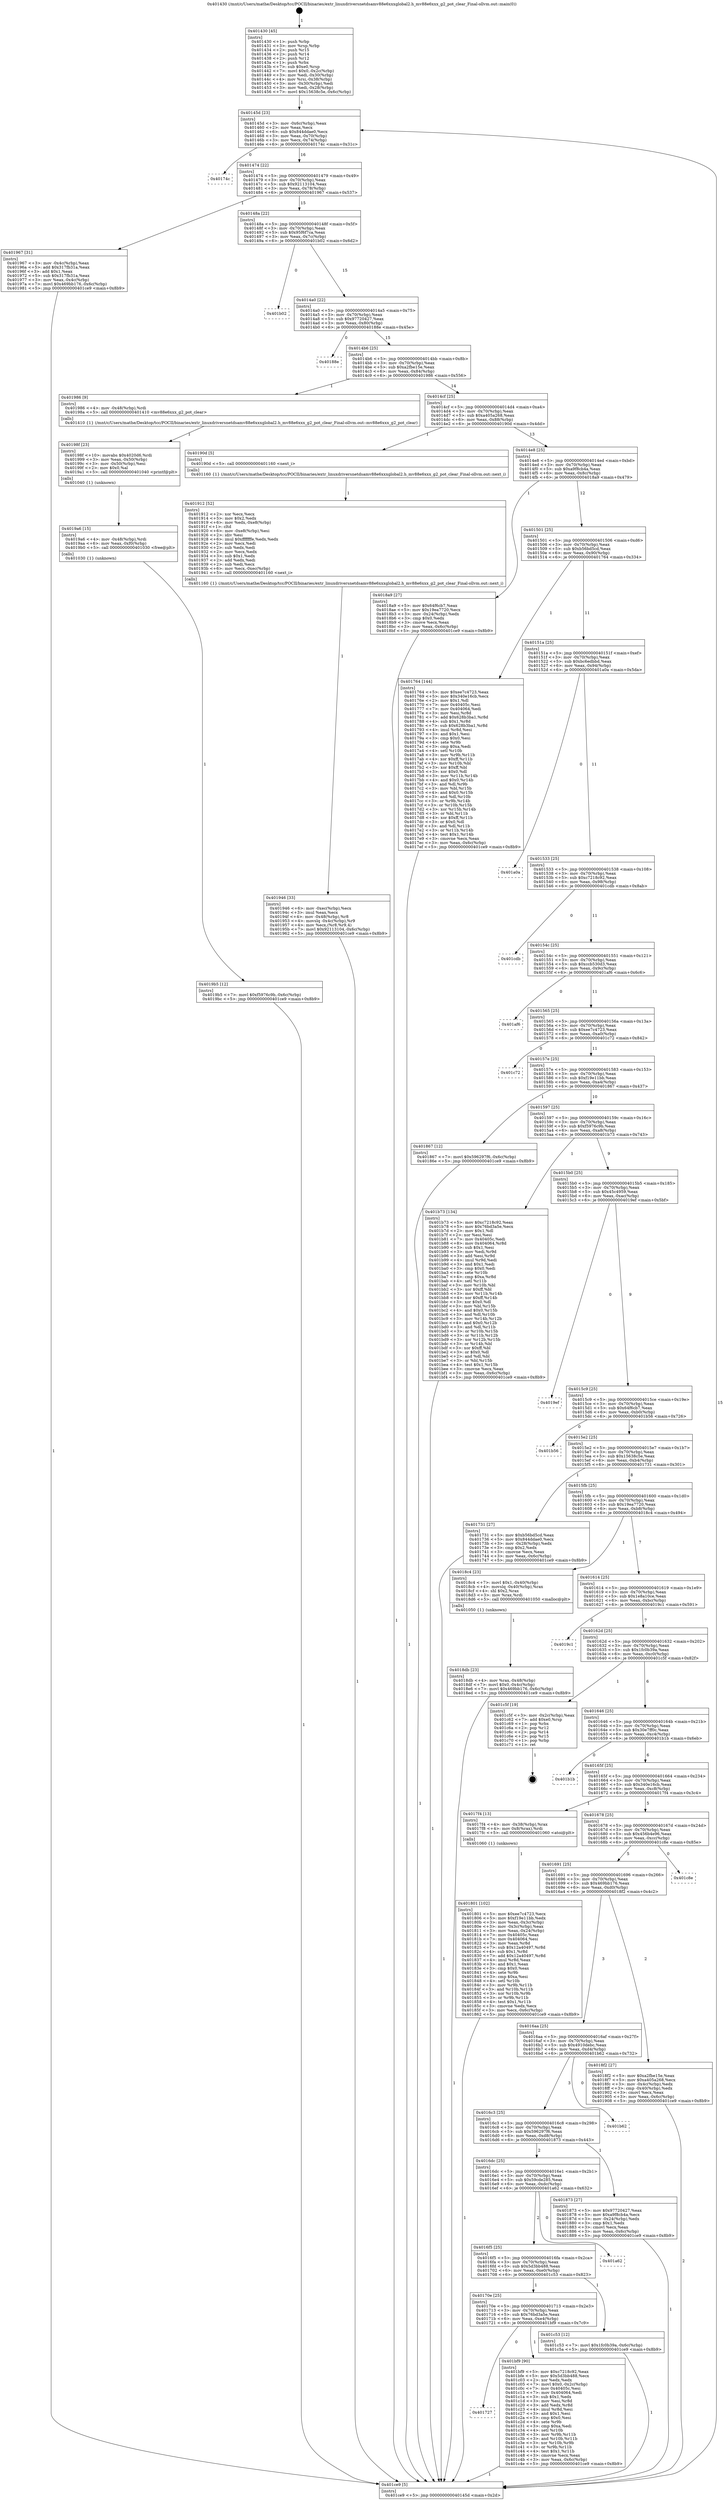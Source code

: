 digraph "0x401430" {
  label = "0x401430 (/mnt/c/Users/mathe/Desktop/tcc/POCII/binaries/extr_linuxdriversnetdsamv88e6xxxglobal2.h_mv88e6xxx_g2_pot_clear_Final-ollvm.out::main(0))"
  labelloc = "t"
  node[shape=record]

  Entry [label="",width=0.3,height=0.3,shape=circle,fillcolor=black,style=filled]
  "0x40145d" [label="{
     0x40145d [23]\l
     | [instrs]\l
     &nbsp;&nbsp;0x40145d \<+3\>: mov -0x6c(%rbp),%eax\l
     &nbsp;&nbsp;0x401460 \<+2\>: mov %eax,%ecx\l
     &nbsp;&nbsp;0x401462 \<+6\>: sub $0x844ddae0,%ecx\l
     &nbsp;&nbsp;0x401468 \<+3\>: mov %eax,-0x70(%rbp)\l
     &nbsp;&nbsp;0x40146b \<+3\>: mov %ecx,-0x74(%rbp)\l
     &nbsp;&nbsp;0x40146e \<+6\>: je 000000000040174c \<main+0x31c\>\l
  }"]
  "0x40174c" [label="{
     0x40174c\l
  }", style=dashed]
  "0x401474" [label="{
     0x401474 [22]\l
     | [instrs]\l
     &nbsp;&nbsp;0x401474 \<+5\>: jmp 0000000000401479 \<main+0x49\>\l
     &nbsp;&nbsp;0x401479 \<+3\>: mov -0x70(%rbp),%eax\l
     &nbsp;&nbsp;0x40147c \<+5\>: sub $0x92113104,%eax\l
     &nbsp;&nbsp;0x401481 \<+3\>: mov %eax,-0x78(%rbp)\l
     &nbsp;&nbsp;0x401484 \<+6\>: je 0000000000401967 \<main+0x537\>\l
  }"]
  Exit [label="",width=0.3,height=0.3,shape=circle,fillcolor=black,style=filled,peripheries=2]
  "0x401967" [label="{
     0x401967 [31]\l
     | [instrs]\l
     &nbsp;&nbsp;0x401967 \<+3\>: mov -0x4c(%rbp),%eax\l
     &nbsp;&nbsp;0x40196a \<+5\>: add $0x317fb31a,%eax\l
     &nbsp;&nbsp;0x40196f \<+3\>: add $0x1,%eax\l
     &nbsp;&nbsp;0x401972 \<+5\>: sub $0x317fb31a,%eax\l
     &nbsp;&nbsp;0x401977 \<+3\>: mov %eax,-0x4c(%rbp)\l
     &nbsp;&nbsp;0x40197a \<+7\>: movl $0x469bb176,-0x6c(%rbp)\l
     &nbsp;&nbsp;0x401981 \<+5\>: jmp 0000000000401ce9 \<main+0x8b9\>\l
  }"]
  "0x40148a" [label="{
     0x40148a [22]\l
     | [instrs]\l
     &nbsp;&nbsp;0x40148a \<+5\>: jmp 000000000040148f \<main+0x5f\>\l
     &nbsp;&nbsp;0x40148f \<+3\>: mov -0x70(%rbp),%eax\l
     &nbsp;&nbsp;0x401492 \<+5\>: sub $0x95f6f7ca,%eax\l
     &nbsp;&nbsp;0x401497 \<+3\>: mov %eax,-0x7c(%rbp)\l
     &nbsp;&nbsp;0x40149a \<+6\>: je 0000000000401b02 \<main+0x6d2\>\l
  }"]
  "0x401727" [label="{
     0x401727\l
  }", style=dashed]
  "0x401b02" [label="{
     0x401b02\l
  }", style=dashed]
  "0x4014a0" [label="{
     0x4014a0 [22]\l
     | [instrs]\l
     &nbsp;&nbsp;0x4014a0 \<+5\>: jmp 00000000004014a5 \<main+0x75\>\l
     &nbsp;&nbsp;0x4014a5 \<+3\>: mov -0x70(%rbp),%eax\l
     &nbsp;&nbsp;0x4014a8 \<+5\>: sub $0x97720427,%eax\l
     &nbsp;&nbsp;0x4014ad \<+3\>: mov %eax,-0x80(%rbp)\l
     &nbsp;&nbsp;0x4014b0 \<+6\>: je 000000000040188e \<main+0x45e\>\l
  }"]
  "0x401bf9" [label="{
     0x401bf9 [90]\l
     | [instrs]\l
     &nbsp;&nbsp;0x401bf9 \<+5\>: mov $0xc7218c92,%eax\l
     &nbsp;&nbsp;0x401bfe \<+5\>: mov $0x5d3bb488,%ecx\l
     &nbsp;&nbsp;0x401c03 \<+2\>: xor %edx,%edx\l
     &nbsp;&nbsp;0x401c05 \<+7\>: movl $0x0,-0x2c(%rbp)\l
     &nbsp;&nbsp;0x401c0c \<+7\>: mov 0x40405c,%esi\l
     &nbsp;&nbsp;0x401c13 \<+7\>: mov 0x404064,%edi\l
     &nbsp;&nbsp;0x401c1a \<+3\>: sub $0x1,%edx\l
     &nbsp;&nbsp;0x401c1d \<+3\>: mov %esi,%r8d\l
     &nbsp;&nbsp;0x401c20 \<+3\>: add %edx,%r8d\l
     &nbsp;&nbsp;0x401c23 \<+4\>: imul %r8d,%esi\l
     &nbsp;&nbsp;0x401c27 \<+3\>: and $0x1,%esi\l
     &nbsp;&nbsp;0x401c2a \<+3\>: cmp $0x0,%esi\l
     &nbsp;&nbsp;0x401c2d \<+4\>: sete %r9b\l
     &nbsp;&nbsp;0x401c31 \<+3\>: cmp $0xa,%edi\l
     &nbsp;&nbsp;0x401c34 \<+4\>: setl %r10b\l
     &nbsp;&nbsp;0x401c38 \<+3\>: mov %r9b,%r11b\l
     &nbsp;&nbsp;0x401c3b \<+3\>: and %r10b,%r11b\l
     &nbsp;&nbsp;0x401c3e \<+3\>: xor %r10b,%r9b\l
     &nbsp;&nbsp;0x401c41 \<+3\>: or %r9b,%r11b\l
     &nbsp;&nbsp;0x401c44 \<+4\>: test $0x1,%r11b\l
     &nbsp;&nbsp;0x401c48 \<+3\>: cmovne %ecx,%eax\l
     &nbsp;&nbsp;0x401c4b \<+3\>: mov %eax,-0x6c(%rbp)\l
     &nbsp;&nbsp;0x401c4e \<+5\>: jmp 0000000000401ce9 \<main+0x8b9\>\l
  }"]
  "0x40188e" [label="{
     0x40188e\l
  }", style=dashed]
  "0x4014b6" [label="{
     0x4014b6 [25]\l
     | [instrs]\l
     &nbsp;&nbsp;0x4014b6 \<+5\>: jmp 00000000004014bb \<main+0x8b\>\l
     &nbsp;&nbsp;0x4014bb \<+3\>: mov -0x70(%rbp),%eax\l
     &nbsp;&nbsp;0x4014be \<+5\>: sub $0xa2fbe15e,%eax\l
     &nbsp;&nbsp;0x4014c3 \<+6\>: mov %eax,-0x84(%rbp)\l
     &nbsp;&nbsp;0x4014c9 \<+6\>: je 0000000000401986 \<main+0x556\>\l
  }"]
  "0x40170e" [label="{
     0x40170e [25]\l
     | [instrs]\l
     &nbsp;&nbsp;0x40170e \<+5\>: jmp 0000000000401713 \<main+0x2e3\>\l
     &nbsp;&nbsp;0x401713 \<+3\>: mov -0x70(%rbp),%eax\l
     &nbsp;&nbsp;0x401716 \<+5\>: sub $0x76bd3a5e,%eax\l
     &nbsp;&nbsp;0x40171b \<+6\>: mov %eax,-0xe4(%rbp)\l
     &nbsp;&nbsp;0x401721 \<+6\>: je 0000000000401bf9 \<main+0x7c9\>\l
  }"]
  "0x401986" [label="{
     0x401986 [9]\l
     | [instrs]\l
     &nbsp;&nbsp;0x401986 \<+4\>: mov -0x48(%rbp),%rdi\l
     &nbsp;&nbsp;0x40198a \<+5\>: call 0000000000401410 \<mv88e6xxx_g2_pot_clear\>\l
     | [calls]\l
     &nbsp;&nbsp;0x401410 \{1\} (/mnt/c/Users/mathe/Desktop/tcc/POCII/binaries/extr_linuxdriversnetdsamv88e6xxxglobal2.h_mv88e6xxx_g2_pot_clear_Final-ollvm.out::mv88e6xxx_g2_pot_clear)\l
  }"]
  "0x4014cf" [label="{
     0x4014cf [25]\l
     | [instrs]\l
     &nbsp;&nbsp;0x4014cf \<+5\>: jmp 00000000004014d4 \<main+0xa4\>\l
     &nbsp;&nbsp;0x4014d4 \<+3\>: mov -0x70(%rbp),%eax\l
     &nbsp;&nbsp;0x4014d7 \<+5\>: sub $0xa405a268,%eax\l
     &nbsp;&nbsp;0x4014dc \<+6\>: mov %eax,-0x88(%rbp)\l
     &nbsp;&nbsp;0x4014e2 \<+6\>: je 000000000040190d \<main+0x4dd\>\l
  }"]
  "0x401c53" [label="{
     0x401c53 [12]\l
     | [instrs]\l
     &nbsp;&nbsp;0x401c53 \<+7\>: movl $0x1fc0b39a,-0x6c(%rbp)\l
     &nbsp;&nbsp;0x401c5a \<+5\>: jmp 0000000000401ce9 \<main+0x8b9\>\l
  }"]
  "0x40190d" [label="{
     0x40190d [5]\l
     | [instrs]\l
     &nbsp;&nbsp;0x40190d \<+5\>: call 0000000000401160 \<next_i\>\l
     | [calls]\l
     &nbsp;&nbsp;0x401160 \{1\} (/mnt/c/Users/mathe/Desktop/tcc/POCII/binaries/extr_linuxdriversnetdsamv88e6xxxglobal2.h_mv88e6xxx_g2_pot_clear_Final-ollvm.out::next_i)\l
  }"]
  "0x4014e8" [label="{
     0x4014e8 [25]\l
     | [instrs]\l
     &nbsp;&nbsp;0x4014e8 \<+5\>: jmp 00000000004014ed \<main+0xbd\>\l
     &nbsp;&nbsp;0x4014ed \<+3\>: mov -0x70(%rbp),%eax\l
     &nbsp;&nbsp;0x4014f0 \<+5\>: sub $0xa9f8cb4a,%eax\l
     &nbsp;&nbsp;0x4014f5 \<+6\>: mov %eax,-0x8c(%rbp)\l
     &nbsp;&nbsp;0x4014fb \<+6\>: je 00000000004018a9 \<main+0x479\>\l
  }"]
  "0x4016f5" [label="{
     0x4016f5 [25]\l
     | [instrs]\l
     &nbsp;&nbsp;0x4016f5 \<+5\>: jmp 00000000004016fa \<main+0x2ca\>\l
     &nbsp;&nbsp;0x4016fa \<+3\>: mov -0x70(%rbp),%eax\l
     &nbsp;&nbsp;0x4016fd \<+5\>: sub $0x5d3bb488,%eax\l
     &nbsp;&nbsp;0x401702 \<+6\>: mov %eax,-0xe0(%rbp)\l
     &nbsp;&nbsp;0x401708 \<+6\>: je 0000000000401c53 \<main+0x823\>\l
  }"]
  "0x4018a9" [label="{
     0x4018a9 [27]\l
     | [instrs]\l
     &nbsp;&nbsp;0x4018a9 \<+5\>: mov $0x64f6cb7,%eax\l
     &nbsp;&nbsp;0x4018ae \<+5\>: mov $0x19ea7720,%ecx\l
     &nbsp;&nbsp;0x4018b3 \<+3\>: mov -0x24(%rbp),%edx\l
     &nbsp;&nbsp;0x4018b6 \<+3\>: cmp $0x0,%edx\l
     &nbsp;&nbsp;0x4018b9 \<+3\>: cmove %ecx,%eax\l
     &nbsp;&nbsp;0x4018bc \<+3\>: mov %eax,-0x6c(%rbp)\l
     &nbsp;&nbsp;0x4018bf \<+5\>: jmp 0000000000401ce9 \<main+0x8b9\>\l
  }"]
  "0x401501" [label="{
     0x401501 [25]\l
     | [instrs]\l
     &nbsp;&nbsp;0x401501 \<+5\>: jmp 0000000000401506 \<main+0xd6\>\l
     &nbsp;&nbsp;0x401506 \<+3\>: mov -0x70(%rbp),%eax\l
     &nbsp;&nbsp;0x401509 \<+5\>: sub $0xb56bd5cd,%eax\l
     &nbsp;&nbsp;0x40150e \<+6\>: mov %eax,-0x90(%rbp)\l
     &nbsp;&nbsp;0x401514 \<+6\>: je 0000000000401764 \<main+0x334\>\l
  }"]
  "0x401a62" [label="{
     0x401a62\l
  }", style=dashed]
  "0x401764" [label="{
     0x401764 [144]\l
     | [instrs]\l
     &nbsp;&nbsp;0x401764 \<+5\>: mov $0xee7c4723,%eax\l
     &nbsp;&nbsp;0x401769 \<+5\>: mov $0x340e16cb,%ecx\l
     &nbsp;&nbsp;0x40176e \<+2\>: mov $0x1,%dl\l
     &nbsp;&nbsp;0x401770 \<+7\>: mov 0x40405c,%esi\l
     &nbsp;&nbsp;0x401777 \<+7\>: mov 0x404064,%edi\l
     &nbsp;&nbsp;0x40177e \<+3\>: mov %esi,%r8d\l
     &nbsp;&nbsp;0x401781 \<+7\>: add $0x628b3ba1,%r8d\l
     &nbsp;&nbsp;0x401788 \<+4\>: sub $0x1,%r8d\l
     &nbsp;&nbsp;0x40178c \<+7\>: sub $0x628b3ba1,%r8d\l
     &nbsp;&nbsp;0x401793 \<+4\>: imul %r8d,%esi\l
     &nbsp;&nbsp;0x401797 \<+3\>: and $0x1,%esi\l
     &nbsp;&nbsp;0x40179a \<+3\>: cmp $0x0,%esi\l
     &nbsp;&nbsp;0x40179d \<+4\>: sete %r9b\l
     &nbsp;&nbsp;0x4017a1 \<+3\>: cmp $0xa,%edi\l
     &nbsp;&nbsp;0x4017a4 \<+4\>: setl %r10b\l
     &nbsp;&nbsp;0x4017a8 \<+3\>: mov %r9b,%r11b\l
     &nbsp;&nbsp;0x4017ab \<+4\>: xor $0xff,%r11b\l
     &nbsp;&nbsp;0x4017af \<+3\>: mov %r10b,%bl\l
     &nbsp;&nbsp;0x4017b2 \<+3\>: xor $0xff,%bl\l
     &nbsp;&nbsp;0x4017b5 \<+3\>: xor $0x0,%dl\l
     &nbsp;&nbsp;0x4017b8 \<+3\>: mov %r11b,%r14b\l
     &nbsp;&nbsp;0x4017bb \<+4\>: and $0x0,%r14b\l
     &nbsp;&nbsp;0x4017bf \<+3\>: and %dl,%r9b\l
     &nbsp;&nbsp;0x4017c2 \<+3\>: mov %bl,%r15b\l
     &nbsp;&nbsp;0x4017c5 \<+4\>: and $0x0,%r15b\l
     &nbsp;&nbsp;0x4017c9 \<+3\>: and %dl,%r10b\l
     &nbsp;&nbsp;0x4017cc \<+3\>: or %r9b,%r14b\l
     &nbsp;&nbsp;0x4017cf \<+3\>: or %r10b,%r15b\l
     &nbsp;&nbsp;0x4017d2 \<+3\>: xor %r15b,%r14b\l
     &nbsp;&nbsp;0x4017d5 \<+3\>: or %bl,%r11b\l
     &nbsp;&nbsp;0x4017d8 \<+4\>: xor $0xff,%r11b\l
     &nbsp;&nbsp;0x4017dc \<+3\>: or $0x0,%dl\l
     &nbsp;&nbsp;0x4017df \<+3\>: and %dl,%r11b\l
     &nbsp;&nbsp;0x4017e2 \<+3\>: or %r11b,%r14b\l
     &nbsp;&nbsp;0x4017e5 \<+4\>: test $0x1,%r14b\l
     &nbsp;&nbsp;0x4017e9 \<+3\>: cmovne %ecx,%eax\l
     &nbsp;&nbsp;0x4017ec \<+3\>: mov %eax,-0x6c(%rbp)\l
     &nbsp;&nbsp;0x4017ef \<+5\>: jmp 0000000000401ce9 \<main+0x8b9\>\l
  }"]
  "0x40151a" [label="{
     0x40151a [25]\l
     | [instrs]\l
     &nbsp;&nbsp;0x40151a \<+5\>: jmp 000000000040151f \<main+0xef\>\l
     &nbsp;&nbsp;0x40151f \<+3\>: mov -0x70(%rbp),%eax\l
     &nbsp;&nbsp;0x401522 \<+5\>: sub $0xbc6edbbd,%eax\l
     &nbsp;&nbsp;0x401527 \<+6\>: mov %eax,-0x94(%rbp)\l
     &nbsp;&nbsp;0x40152d \<+6\>: je 0000000000401a0a \<main+0x5da\>\l
  }"]
  "0x4019b5" [label="{
     0x4019b5 [12]\l
     | [instrs]\l
     &nbsp;&nbsp;0x4019b5 \<+7\>: movl $0xf5976c9b,-0x6c(%rbp)\l
     &nbsp;&nbsp;0x4019bc \<+5\>: jmp 0000000000401ce9 \<main+0x8b9\>\l
  }"]
  "0x401a0a" [label="{
     0x401a0a\l
  }", style=dashed]
  "0x401533" [label="{
     0x401533 [25]\l
     | [instrs]\l
     &nbsp;&nbsp;0x401533 \<+5\>: jmp 0000000000401538 \<main+0x108\>\l
     &nbsp;&nbsp;0x401538 \<+3\>: mov -0x70(%rbp),%eax\l
     &nbsp;&nbsp;0x40153b \<+5\>: sub $0xc7218c92,%eax\l
     &nbsp;&nbsp;0x401540 \<+6\>: mov %eax,-0x98(%rbp)\l
     &nbsp;&nbsp;0x401546 \<+6\>: je 0000000000401cdb \<main+0x8ab\>\l
  }"]
  "0x4019a6" [label="{
     0x4019a6 [15]\l
     | [instrs]\l
     &nbsp;&nbsp;0x4019a6 \<+4\>: mov -0x48(%rbp),%rdi\l
     &nbsp;&nbsp;0x4019aa \<+6\>: mov %eax,-0xf0(%rbp)\l
     &nbsp;&nbsp;0x4019b0 \<+5\>: call 0000000000401030 \<free@plt\>\l
     | [calls]\l
     &nbsp;&nbsp;0x401030 \{1\} (unknown)\l
  }"]
  "0x401cdb" [label="{
     0x401cdb\l
  }", style=dashed]
  "0x40154c" [label="{
     0x40154c [25]\l
     | [instrs]\l
     &nbsp;&nbsp;0x40154c \<+5\>: jmp 0000000000401551 \<main+0x121\>\l
     &nbsp;&nbsp;0x401551 \<+3\>: mov -0x70(%rbp),%eax\l
     &nbsp;&nbsp;0x401554 \<+5\>: sub $0xccb530d3,%eax\l
     &nbsp;&nbsp;0x401559 \<+6\>: mov %eax,-0x9c(%rbp)\l
     &nbsp;&nbsp;0x40155f \<+6\>: je 0000000000401af6 \<main+0x6c6\>\l
  }"]
  "0x40198f" [label="{
     0x40198f [23]\l
     | [instrs]\l
     &nbsp;&nbsp;0x40198f \<+10\>: movabs $0x4020d6,%rdi\l
     &nbsp;&nbsp;0x401999 \<+3\>: mov %eax,-0x50(%rbp)\l
     &nbsp;&nbsp;0x40199c \<+3\>: mov -0x50(%rbp),%esi\l
     &nbsp;&nbsp;0x40199f \<+2\>: mov $0x0,%al\l
     &nbsp;&nbsp;0x4019a1 \<+5\>: call 0000000000401040 \<printf@plt\>\l
     | [calls]\l
     &nbsp;&nbsp;0x401040 \{1\} (unknown)\l
  }"]
  "0x401af6" [label="{
     0x401af6\l
  }", style=dashed]
  "0x401565" [label="{
     0x401565 [25]\l
     | [instrs]\l
     &nbsp;&nbsp;0x401565 \<+5\>: jmp 000000000040156a \<main+0x13a\>\l
     &nbsp;&nbsp;0x40156a \<+3\>: mov -0x70(%rbp),%eax\l
     &nbsp;&nbsp;0x40156d \<+5\>: sub $0xee7c4723,%eax\l
     &nbsp;&nbsp;0x401572 \<+6\>: mov %eax,-0xa0(%rbp)\l
     &nbsp;&nbsp;0x401578 \<+6\>: je 0000000000401c72 \<main+0x842\>\l
  }"]
  "0x401946" [label="{
     0x401946 [33]\l
     | [instrs]\l
     &nbsp;&nbsp;0x401946 \<+6\>: mov -0xec(%rbp),%ecx\l
     &nbsp;&nbsp;0x40194c \<+3\>: imul %eax,%ecx\l
     &nbsp;&nbsp;0x40194f \<+4\>: mov -0x48(%rbp),%r8\l
     &nbsp;&nbsp;0x401953 \<+4\>: movslq -0x4c(%rbp),%r9\l
     &nbsp;&nbsp;0x401957 \<+4\>: mov %ecx,(%r8,%r9,4)\l
     &nbsp;&nbsp;0x40195b \<+7\>: movl $0x92113104,-0x6c(%rbp)\l
     &nbsp;&nbsp;0x401962 \<+5\>: jmp 0000000000401ce9 \<main+0x8b9\>\l
  }"]
  "0x401c72" [label="{
     0x401c72\l
  }", style=dashed]
  "0x40157e" [label="{
     0x40157e [25]\l
     | [instrs]\l
     &nbsp;&nbsp;0x40157e \<+5\>: jmp 0000000000401583 \<main+0x153\>\l
     &nbsp;&nbsp;0x401583 \<+3\>: mov -0x70(%rbp),%eax\l
     &nbsp;&nbsp;0x401586 \<+5\>: sub $0xf19e11bb,%eax\l
     &nbsp;&nbsp;0x40158b \<+6\>: mov %eax,-0xa4(%rbp)\l
     &nbsp;&nbsp;0x401591 \<+6\>: je 0000000000401867 \<main+0x437\>\l
  }"]
  "0x401912" [label="{
     0x401912 [52]\l
     | [instrs]\l
     &nbsp;&nbsp;0x401912 \<+2\>: xor %ecx,%ecx\l
     &nbsp;&nbsp;0x401914 \<+5\>: mov $0x2,%edx\l
     &nbsp;&nbsp;0x401919 \<+6\>: mov %edx,-0xe8(%rbp)\l
     &nbsp;&nbsp;0x40191f \<+1\>: cltd\l
     &nbsp;&nbsp;0x401920 \<+6\>: mov -0xe8(%rbp),%esi\l
     &nbsp;&nbsp;0x401926 \<+2\>: idiv %esi\l
     &nbsp;&nbsp;0x401928 \<+6\>: imul $0xfffffffe,%edx,%edx\l
     &nbsp;&nbsp;0x40192e \<+2\>: mov %ecx,%edi\l
     &nbsp;&nbsp;0x401930 \<+2\>: sub %edx,%edi\l
     &nbsp;&nbsp;0x401932 \<+2\>: mov %ecx,%edx\l
     &nbsp;&nbsp;0x401934 \<+3\>: sub $0x1,%edx\l
     &nbsp;&nbsp;0x401937 \<+2\>: add %edx,%edi\l
     &nbsp;&nbsp;0x401939 \<+2\>: sub %edi,%ecx\l
     &nbsp;&nbsp;0x40193b \<+6\>: mov %ecx,-0xec(%rbp)\l
     &nbsp;&nbsp;0x401941 \<+5\>: call 0000000000401160 \<next_i\>\l
     | [calls]\l
     &nbsp;&nbsp;0x401160 \{1\} (/mnt/c/Users/mathe/Desktop/tcc/POCII/binaries/extr_linuxdriversnetdsamv88e6xxxglobal2.h_mv88e6xxx_g2_pot_clear_Final-ollvm.out::next_i)\l
  }"]
  "0x401867" [label="{
     0x401867 [12]\l
     | [instrs]\l
     &nbsp;&nbsp;0x401867 \<+7\>: movl $0x596297f6,-0x6c(%rbp)\l
     &nbsp;&nbsp;0x40186e \<+5\>: jmp 0000000000401ce9 \<main+0x8b9\>\l
  }"]
  "0x401597" [label="{
     0x401597 [25]\l
     | [instrs]\l
     &nbsp;&nbsp;0x401597 \<+5\>: jmp 000000000040159c \<main+0x16c\>\l
     &nbsp;&nbsp;0x40159c \<+3\>: mov -0x70(%rbp),%eax\l
     &nbsp;&nbsp;0x40159f \<+5\>: sub $0xf5976c9b,%eax\l
     &nbsp;&nbsp;0x4015a4 \<+6\>: mov %eax,-0xa8(%rbp)\l
     &nbsp;&nbsp;0x4015aa \<+6\>: je 0000000000401b73 \<main+0x743\>\l
  }"]
  "0x4018db" [label="{
     0x4018db [23]\l
     | [instrs]\l
     &nbsp;&nbsp;0x4018db \<+4\>: mov %rax,-0x48(%rbp)\l
     &nbsp;&nbsp;0x4018df \<+7\>: movl $0x0,-0x4c(%rbp)\l
     &nbsp;&nbsp;0x4018e6 \<+7\>: movl $0x469bb176,-0x6c(%rbp)\l
     &nbsp;&nbsp;0x4018ed \<+5\>: jmp 0000000000401ce9 \<main+0x8b9\>\l
  }"]
  "0x401b73" [label="{
     0x401b73 [134]\l
     | [instrs]\l
     &nbsp;&nbsp;0x401b73 \<+5\>: mov $0xc7218c92,%eax\l
     &nbsp;&nbsp;0x401b78 \<+5\>: mov $0x76bd3a5e,%ecx\l
     &nbsp;&nbsp;0x401b7d \<+2\>: mov $0x1,%dl\l
     &nbsp;&nbsp;0x401b7f \<+2\>: xor %esi,%esi\l
     &nbsp;&nbsp;0x401b81 \<+7\>: mov 0x40405c,%edi\l
     &nbsp;&nbsp;0x401b88 \<+8\>: mov 0x404064,%r8d\l
     &nbsp;&nbsp;0x401b90 \<+3\>: sub $0x1,%esi\l
     &nbsp;&nbsp;0x401b93 \<+3\>: mov %edi,%r9d\l
     &nbsp;&nbsp;0x401b96 \<+3\>: add %esi,%r9d\l
     &nbsp;&nbsp;0x401b99 \<+4\>: imul %r9d,%edi\l
     &nbsp;&nbsp;0x401b9d \<+3\>: and $0x1,%edi\l
     &nbsp;&nbsp;0x401ba0 \<+3\>: cmp $0x0,%edi\l
     &nbsp;&nbsp;0x401ba3 \<+4\>: sete %r10b\l
     &nbsp;&nbsp;0x401ba7 \<+4\>: cmp $0xa,%r8d\l
     &nbsp;&nbsp;0x401bab \<+4\>: setl %r11b\l
     &nbsp;&nbsp;0x401baf \<+3\>: mov %r10b,%bl\l
     &nbsp;&nbsp;0x401bb2 \<+3\>: xor $0xff,%bl\l
     &nbsp;&nbsp;0x401bb5 \<+3\>: mov %r11b,%r14b\l
     &nbsp;&nbsp;0x401bb8 \<+4\>: xor $0xff,%r14b\l
     &nbsp;&nbsp;0x401bbc \<+3\>: xor $0x0,%dl\l
     &nbsp;&nbsp;0x401bbf \<+3\>: mov %bl,%r15b\l
     &nbsp;&nbsp;0x401bc2 \<+4\>: and $0x0,%r15b\l
     &nbsp;&nbsp;0x401bc6 \<+3\>: and %dl,%r10b\l
     &nbsp;&nbsp;0x401bc9 \<+3\>: mov %r14b,%r12b\l
     &nbsp;&nbsp;0x401bcc \<+4\>: and $0x0,%r12b\l
     &nbsp;&nbsp;0x401bd0 \<+3\>: and %dl,%r11b\l
     &nbsp;&nbsp;0x401bd3 \<+3\>: or %r10b,%r15b\l
     &nbsp;&nbsp;0x401bd6 \<+3\>: or %r11b,%r12b\l
     &nbsp;&nbsp;0x401bd9 \<+3\>: xor %r12b,%r15b\l
     &nbsp;&nbsp;0x401bdc \<+3\>: or %r14b,%bl\l
     &nbsp;&nbsp;0x401bdf \<+3\>: xor $0xff,%bl\l
     &nbsp;&nbsp;0x401be2 \<+3\>: or $0x0,%dl\l
     &nbsp;&nbsp;0x401be5 \<+2\>: and %dl,%bl\l
     &nbsp;&nbsp;0x401be7 \<+3\>: or %bl,%r15b\l
     &nbsp;&nbsp;0x401bea \<+4\>: test $0x1,%r15b\l
     &nbsp;&nbsp;0x401bee \<+3\>: cmovne %ecx,%eax\l
     &nbsp;&nbsp;0x401bf1 \<+3\>: mov %eax,-0x6c(%rbp)\l
     &nbsp;&nbsp;0x401bf4 \<+5\>: jmp 0000000000401ce9 \<main+0x8b9\>\l
  }"]
  "0x4015b0" [label="{
     0x4015b0 [25]\l
     | [instrs]\l
     &nbsp;&nbsp;0x4015b0 \<+5\>: jmp 00000000004015b5 \<main+0x185\>\l
     &nbsp;&nbsp;0x4015b5 \<+3\>: mov -0x70(%rbp),%eax\l
     &nbsp;&nbsp;0x4015b8 \<+5\>: sub $0x45c4959,%eax\l
     &nbsp;&nbsp;0x4015bd \<+6\>: mov %eax,-0xac(%rbp)\l
     &nbsp;&nbsp;0x4015c3 \<+6\>: je 00000000004019ef \<main+0x5bf\>\l
  }"]
  "0x4016dc" [label="{
     0x4016dc [25]\l
     | [instrs]\l
     &nbsp;&nbsp;0x4016dc \<+5\>: jmp 00000000004016e1 \<main+0x2b1\>\l
     &nbsp;&nbsp;0x4016e1 \<+3\>: mov -0x70(%rbp),%eax\l
     &nbsp;&nbsp;0x4016e4 \<+5\>: sub $0x59cde285,%eax\l
     &nbsp;&nbsp;0x4016e9 \<+6\>: mov %eax,-0xdc(%rbp)\l
     &nbsp;&nbsp;0x4016ef \<+6\>: je 0000000000401a62 \<main+0x632\>\l
  }"]
  "0x4019ef" [label="{
     0x4019ef\l
  }", style=dashed]
  "0x4015c9" [label="{
     0x4015c9 [25]\l
     | [instrs]\l
     &nbsp;&nbsp;0x4015c9 \<+5\>: jmp 00000000004015ce \<main+0x19e\>\l
     &nbsp;&nbsp;0x4015ce \<+3\>: mov -0x70(%rbp),%eax\l
     &nbsp;&nbsp;0x4015d1 \<+5\>: sub $0x64f6cb7,%eax\l
     &nbsp;&nbsp;0x4015d6 \<+6\>: mov %eax,-0xb0(%rbp)\l
     &nbsp;&nbsp;0x4015dc \<+6\>: je 0000000000401b56 \<main+0x726\>\l
  }"]
  "0x401873" [label="{
     0x401873 [27]\l
     | [instrs]\l
     &nbsp;&nbsp;0x401873 \<+5\>: mov $0x97720427,%eax\l
     &nbsp;&nbsp;0x401878 \<+5\>: mov $0xa9f8cb4a,%ecx\l
     &nbsp;&nbsp;0x40187d \<+3\>: mov -0x24(%rbp),%edx\l
     &nbsp;&nbsp;0x401880 \<+3\>: cmp $0x1,%edx\l
     &nbsp;&nbsp;0x401883 \<+3\>: cmovl %ecx,%eax\l
     &nbsp;&nbsp;0x401886 \<+3\>: mov %eax,-0x6c(%rbp)\l
     &nbsp;&nbsp;0x401889 \<+5\>: jmp 0000000000401ce9 \<main+0x8b9\>\l
  }"]
  "0x401b56" [label="{
     0x401b56\l
  }", style=dashed]
  "0x4015e2" [label="{
     0x4015e2 [25]\l
     | [instrs]\l
     &nbsp;&nbsp;0x4015e2 \<+5\>: jmp 00000000004015e7 \<main+0x1b7\>\l
     &nbsp;&nbsp;0x4015e7 \<+3\>: mov -0x70(%rbp),%eax\l
     &nbsp;&nbsp;0x4015ea \<+5\>: sub $0x15638c5e,%eax\l
     &nbsp;&nbsp;0x4015ef \<+6\>: mov %eax,-0xb4(%rbp)\l
     &nbsp;&nbsp;0x4015f5 \<+6\>: je 0000000000401731 \<main+0x301\>\l
  }"]
  "0x4016c3" [label="{
     0x4016c3 [25]\l
     | [instrs]\l
     &nbsp;&nbsp;0x4016c3 \<+5\>: jmp 00000000004016c8 \<main+0x298\>\l
     &nbsp;&nbsp;0x4016c8 \<+3\>: mov -0x70(%rbp),%eax\l
     &nbsp;&nbsp;0x4016cb \<+5\>: sub $0x596297f6,%eax\l
     &nbsp;&nbsp;0x4016d0 \<+6\>: mov %eax,-0xd8(%rbp)\l
     &nbsp;&nbsp;0x4016d6 \<+6\>: je 0000000000401873 \<main+0x443\>\l
  }"]
  "0x401731" [label="{
     0x401731 [27]\l
     | [instrs]\l
     &nbsp;&nbsp;0x401731 \<+5\>: mov $0xb56bd5cd,%eax\l
     &nbsp;&nbsp;0x401736 \<+5\>: mov $0x844ddae0,%ecx\l
     &nbsp;&nbsp;0x40173b \<+3\>: mov -0x28(%rbp),%edx\l
     &nbsp;&nbsp;0x40173e \<+3\>: cmp $0x2,%edx\l
     &nbsp;&nbsp;0x401741 \<+3\>: cmovne %ecx,%eax\l
     &nbsp;&nbsp;0x401744 \<+3\>: mov %eax,-0x6c(%rbp)\l
     &nbsp;&nbsp;0x401747 \<+5\>: jmp 0000000000401ce9 \<main+0x8b9\>\l
  }"]
  "0x4015fb" [label="{
     0x4015fb [25]\l
     | [instrs]\l
     &nbsp;&nbsp;0x4015fb \<+5\>: jmp 0000000000401600 \<main+0x1d0\>\l
     &nbsp;&nbsp;0x401600 \<+3\>: mov -0x70(%rbp),%eax\l
     &nbsp;&nbsp;0x401603 \<+5\>: sub $0x19ea7720,%eax\l
     &nbsp;&nbsp;0x401608 \<+6\>: mov %eax,-0xb8(%rbp)\l
     &nbsp;&nbsp;0x40160e \<+6\>: je 00000000004018c4 \<main+0x494\>\l
  }"]
  "0x401ce9" [label="{
     0x401ce9 [5]\l
     | [instrs]\l
     &nbsp;&nbsp;0x401ce9 \<+5\>: jmp 000000000040145d \<main+0x2d\>\l
  }"]
  "0x401430" [label="{
     0x401430 [45]\l
     | [instrs]\l
     &nbsp;&nbsp;0x401430 \<+1\>: push %rbp\l
     &nbsp;&nbsp;0x401431 \<+3\>: mov %rsp,%rbp\l
     &nbsp;&nbsp;0x401434 \<+2\>: push %r15\l
     &nbsp;&nbsp;0x401436 \<+2\>: push %r14\l
     &nbsp;&nbsp;0x401438 \<+2\>: push %r12\l
     &nbsp;&nbsp;0x40143a \<+1\>: push %rbx\l
     &nbsp;&nbsp;0x40143b \<+7\>: sub $0xe0,%rsp\l
     &nbsp;&nbsp;0x401442 \<+7\>: movl $0x0,-0x2c(%rbp)\l
     &nbsp;&nbsp;0x401449 \<+3\>: mov %edi,-0x30(%rbp)\l
     &nbsp;&nbsp;0x40144c \<+4\>: mov %rsi,-0x38(%rbp)\l
     &nbsp;&nbsp;0x401450 \<+3\>: mov -0x30(%rbp),%edi\l
     &nbsp;&nbsp;0x401453 \<+3\>: mov %edi,-0x28(%rbp)\l
     &nbsp;&nbsp;0x401456 \<+7\>: movl $0x15638c5e,-0x6c(%rbp)\l
  }"]
  "0x401b62" [label="{
     0x401b62\l
  }", style=dashed]
  "0x4018c4" [label="{
     0x4018c4 [23]\l
     | [instrs]\l
     &nbsp;&nbsp;0x4018c4 \<+7\>: movl $0x1,-0x40(%rbp)\l
     &nbsp;&nbsp;0x4018cb \<+4\>: movslq -0x40(%rbp),%rax\l
     &nbsp;&nbsp;0x4018cf \<+4\>: shl $0x2,%rax\l
     &nbsp;&nbsp;0x4018d3 \<+3\>: mov %rax,%rdi\l
     &nbsp;&nbsp;0x4018d6 \<+5\>: call 0000000000401050 \<malloc@plt\>\l
     | [calls]\l
     &nbsp;&nbsp;0x401050 \{1\} (unknown)\l
  }"]
  "0x401614" [label="{
     0x401614 [25]\l
     | [instrs]\l
     &nbsp;&nbsp;0x401614 \<+5\>: jmp 0000000000401619 \<main+0x1e9\>\l
     &nbsp;&nbsp;0x401619 \<+3\>: mov -0x70(%rbp),%eax\l
     &nbsp;&nbsp;0x40161c \<+5\>: sub $0x1e8a10ce,%eax\l
     &nbsp;&nbsp;0x401621 \<+6\>: mov %eax,-0xbc(%rbp)\l
     &nbsp;&nbsp;0x401627 \<+6\>: je 00000000004019c1 \<main+0x591\>\l
  }"]
  "0x4016aa" [label="{
     0x4016aa [25]\l
     | [instrs]\l
     &nbsp;&nbsp;0x4016aa \<+5\>: jmp 00000000004016af \<main+0x27f\>\l
     &nbsp;&nbsp;0x4016af \<+3\>: mov -0x70(%rbp),%eax\l
     &nbsp;&nbsp;0x4016b2 \<+5\>: sub $0x4910debc,%eax\l
     &nbsp;&nbsp;0x4016b7 \<+6\>: mov %eax,-0xd4(%rbp)\l
     &nbsp;&nbsp;0x4016bd \<+6\>: je 0000000000401b62 \<main+0x732\>\l
  }"]
  "0x4019c1" [label="{
     0x4019c1\l
  }", style=dashed]
  "0x40162d" [label="{
     0x40162d [25]\l
     | [instrs]\l
     &nbsp;&nbsp;0x40162d \<+5\>: jmp 0000000000401632 \<main+0x202\>\l
     &nbsp;&nbsp;0x401632 \<+3\>: mov -0x70(%rbp),%eax\l
     &nbsp;&nbsp;0x401635 \<+5\>: sub $0x1fc0b39a,%eax\l
     &nbsp;&nbsp;0x40163a \<+6\>: mov %eax,-0xc0(%rbp)\l
     &nbsp;&nbsp;0x401640 \<+6\>: je 0000000000401c5f \<main+0x82f\>\l
  }"]
  "0x4018f2" [label="{
     0x4018f2 [27]\l
     | [instrs]\l
     &nbsp;&nbsp;0x4018f2 \<+5\>: mov $0xa2fbe15e,%eax\l
     &nbsp;&nbsp;0x4018f7 \<+5\>: mov $0xa405a268,%ecx\l
     &nbsp;&nbsp;0x4018fc \<+3\>: mov -0x4c(%rbp),%edx\l
     &nbsp;&nbsp;0x4018ff \<+3\>: cmp -0x40(%rbp),%edx\l
     &nbsp;&nbsp;0x401902 \<+3\>: cmovl %ecx,%eax\l
     &nbsp;&nbsp;0x401905 \<+3\>: mov %eax,-0x6c(%rbp)\l
     &nbsp;&nbsp;0x401908 \<+5\>: jmp 0000000000401ce9 \<main+0x8b9\>\l
  }"]
  "0x401c5f" [label="{
     0x401c5f [19]\l
     | [instrs]\l
     &nbsp;&nbsp;0x401c5f \<+3\>: mov -0x2c(%rbp),%eax\l
     &nbsp;&nbsp;0x401c62 \<+7\>: add $0xe0,%rsp\l
     &nbsp;&nbsp;0x401c69 \<+1\>: pop %rbx\l
     &nbsp;&nbsp;0x401c6a \<+2\>: pop %r12\l
     &nbsp;&nbsp;0x401c6c \<+2\>: pop %r14\l
     &nbsp;&nbsp;0x401c6e \<+2\>: pop %r15\l
     &nbsp;&nbsp;0x401c70 \<+1\>: pop %rbp\l
     &nbsp;&nbsp;0x401c71 \<+1\>: ret\l
  }"]
  "0x401646" [label="{
     0x401646 [25]\l
     | [instrs]\l
     &nbsp;&nbsp;0x401646 \<+5\>: jmp 000000000040164b \<main+0x21b\>\l
     &nbsp;&nbsp;0x40164b \<+3\>: mov -0x70(%rbp),%eax\l
     &nbsp;&nbsp;0x40164e \<+5\>: sub $0x30e7ff0c,%eax\l
     &nbsp;&nbsp;0x401653 \<+6\>: mov %eax,-0xc4(%rbp)\l
     &nbsp;&nbsp;0x401659 \<+6\>: je 0000000000401b1b \<main+0x6eb\>\l
  }"]
  "0x401691" [label="{
     0x401691 [25]\l
     | [instrs]\l
     &nbsp;&nbsp;0x401691 \<+5\>: jmp 0000000000401696 \<main+0x266\>\l
     &nbsp;&nbsp;0x401696 \<+3\>: mov -0x70(%rbp),%eax\l
     &nbsp;&nbsp;0x401699 \<+5\>: sub $0x469bb176,%eax\l
     &nbsp;&nbsp;0x40169e \<+6\>: mov %eax,-0xd0(%rbp)\l
     &nbsp;&nbsp;0x4016a4 \<+6\>: je 00000000004018f2 \<main+0x4c2\>\l
  }"]
  "0x401b1b" [label="{
     0x401b1b\l
  }", style=dashed]
  "0x40165f" [label="{
     0x40165f [25]\l
     | [instrs]\l
     &nbsp;&nbsp;0x40165f \<+5\>: jmp 0000000000401664 \<main+0x234\>\l
     &nbsp;&nbsp;0x401664 \<+3\>: mov -0x70(%rbp),%eax\l
     &nbsp;&nbsp;0x401667 \<+5\>: sub $0x340e16cb,%eax\l
     &nbsp;&nbsp;0x40166c \<+6\>: mov %eax,-0xc8(%rbp)\l
     &nbsp;&nbsp;0x401672 \<+6\>: je 00000000004017f4 \<main+0x3c4\>\l
  }"]
  "0x401c8e" [label="{
     0x401c8e\l
  }", style=dashed]
  "0x4017f4" [label="{
     0x4017f4 [13]\l
     | [instrs]\l
     &nbsp;&nbsp;0x4017f4 \<+4\>: mov -0x38(%rbp),%rax\l
     &nbsp;&nbsp;0x4017f8 \<+4\>: mov 0x8(%rax),%rdi\l
     &nbsp;&nbsp;0x4017fc \<+5\>: call 0000000000401060 \<atoi@plt\>\l
     | [calls]\l
     &nbsp;&nbsp;0x401060 \{1\} (unknown)\l
  }"]
  "0x401678" [label="{
     0x401678 [25]\l
     | [instrs]\l
     &nbsp;&nbsp;0x401678 \<+5\>: jmp 000000000040167d \<main+0x24d\>\l
     &nbsp;&nbsp;0x40167d \<+3\>: mov -0x70(%rbp),%eax\l
     &nbsp;&nbsp;0x401680 \<+5\>: sub $0x456b4e96,%eax\l
     &nbsp;&nbsp;0x401685 \<+6\>: mov %eax,-0xcc(%rbp)\l
     &nbsp;&nbsp;0x40168b \<+6\>: je 0000000000401c8e \<main+0x85e\>\l
  }"]
  "0x401801" [label="{
     0x401801 [102]\l
     | [instrs]\l
     &nbsp;&nbsp;0x401801 \<+5\>: mov $0xee7c4723,%ecx\l
     &nbsp;&nbsp;0x401806 \<+5\>: mov $0xf19e11bb,%edx\l
     &nbsp;&nbsp;0x40180b \<+3\>: mov %eax,-0x3c(%rbp)\l
     &nbsp;&nbsp;0x40180e \<+3\>: mov -0x3c(%rbp),%eax\l
     &nbsp;&nbsp;0x401811 \<+3\>: mov %eax,-0x24(%rbp)\l
     &nbsp;&nbsp;0x401814 \<+7\>: mov 0x40405c,%eax\l
     &nbsp;&nbsp;0x40181b \<+7\>: mov 0x404064,%esi\l
     &nbsp;&nbsp;0x401822 \<+3\>: mov %eax,%r8d\l
     &nbsp;&nbsp;0x401825 \<+7\>: sub $0x12a40497,%r8d\l
     &nbsp;&nbsp;0x40182c \<+4\>: sub $0x1,%r8d\l
     &nbsp;&nbsp;0x401830 \<+7\>: add $0x12a40497,%r8d\l
     &nbsp;&nbsp;0x401837 \<+4\>: imul %r8d,%eax\l
     &nbsp;&nbsp;0x40183b \<+3\>: and $0x1,%eax\l
     &nbsp;&nbsp;0x40183e \<+3\>: cmp $0x0,%eax\l
     &nbsp;&nbsp;0x401841 \<+4\>: sete %r9b\l
     &nbsp;&nbsp;0x401845 \<+3\>: cmp $0xa,%esi\l
     &nbsp;&nbsp;0x401848 \<+4\>: setl %r10b\l
     &nbsp;&nbsp;0x40184c \<+3\>: mov %r9b,%r11b\l
     &nbsp;&nbsp;0x40184f \<+3\>: and %r10b,%r11b\l
     &nbsp;&nbsp;0x401852 \<+3\>: xor %r10b,%r9b\l
     &nbsp;&nbsp;0x401855 \<+3\>: or %r9b,%r11b\l
     &nbsp;&nbsp;0x401858 \<+4\>: test $0x1,%r11b\l
     &nbsp;&nbsp;0x40185c \<+3\>: cmovne %edx,%ecx\l
     &nbsp;&nbsp;0x40185f \<+3\>: mov %ecx,-0x6c(%rbp)\l
     &nbsp;&nbsp;0x401862 \<+5\>: jmp 0000000000401ce9 \<main+0x8b9\>\l
  }"]
  Entry -> "0x401430" [label=" 1"]
  "0x40145d" -> "0x40174c" [label=" 0"]
  "0x40145d" -> "0x401474" [label=" 16"]
  "0x401c5f" -> Exit [label=" 1"]
  "0x401474" -> "0x401967" [label=" 1"]
  "0x401474" -> "0x40148a" [label=" 15"]
  "0x401c53" -> "0x401ce9" [label=" 1"]
  "0x40148a" -> "0x401b02" [label=" 0"]
  "0x40148a" -> "0x4014a0" [label=" 15"]
  "0x401bf9" -> "0x401ce9" [label=" 1"]
  "0x4014a0" -> "0x40188e" [label=" 0"]
  "0x4014a0" -> "0x4014b6" [label=" 15"]
  "0x40170e" -> "0x401727" [label=" 0"]
  "0x4014b6" -> "0x401986" [label=" 1"]
  "0x4014b6" -> "0x4014cf" [label=" 14"]
  "0x40170e" -> "0x401bf9" [label=" 1"]
  "0x4014cf" -> "0x40190d" [label=" 1"]
  "0x4014cf" -> "0x4014e8" [label=" 13"]
  "0x4016f5" -> "0x40170e" [label=" 1"]
  "0x4014e8" -> "0x4018a9" [label=" 1"]
  "0x4014e8" -> "0x401501" [label=" 12"]
  "0x4016f5" -> "0x401c53" [label=" 1"]
  "0x401501" -> "0x401764" [label=" 1"]
  "0x401501" -> "0x40151a" [label=" 11"]
  "0x4016dc" -> "0x4016f5" [label=" 2"]
  "0x40151a" -> "0x401a0a" [label=" 0"]
  "0x40151a" -> "0x401533" [label=" 11"]
  "0x4016dc" -> "0x401a62" [label=" 0"]
  "0x401533" -> "0x401cdb" [label=" 0"]
  "0x401533" -> "0x40154c" [label=" 11"]
  "0x401b73" -> "0x401ce9" [label=" 1"]
  "0x40154c" -> "0x401af6" [label=" 0"]
  "0x40154c" -> "0x401565" [label=" 11"]
  "0x4019b5" -> "0x401ce9" [label=" 1"]
  "0x401565" -> "0x401c72" [label=" 0"]
  "0x401565" -> "0x40157e" [label=" 11"]
  "0x4019a6" -> "0x4019b5" [label=" 1"]
  "0x40157e" -> "0x401867" [label=" 1"]
  "0x40157e" -> "0x401597" [label=" 10"]
  "0x40198f" -> "0x4019a6" [label=" 1"]
  "0x401597" -> "0x401b73" [label=" 1"]
  "0x401597" -> "0x4015b0" [label=" 9"]
  "0x401986" -> "0x40198f" [label=" 1"]
  "0x4015b0" -> "0x4019ef" [label=" 0"]
  "0x4015b0" -> "0x4015c9" [label=" 9"]
  "0x401967" -> "0x401ce9" [label=" 1"]
  "0x4015c9" -> "0x401b56" [label=" 0"]
  "0x4015c9" -> "0x4015e2" [label=" 9"]
  "0x401946" -> "0x401ce9" [label=" 1"]
  "0x4015e2" -> "0x401731" [label=" 1"]
  "0x4015e2" -> "0x4015fb" [label=" 8"]
  "0x401731" -> "0x401ce9" [label=" 1"]
  "0x401430" -> "0x40145d" [label=" 1"]
  "0x401ce9" -> "0x40145d" [label=" 15"]
  "0x401764" -> "0x401ce9" [label=" 1"]
  "0x40190d" -> "0x401912" [label=" 1"]
  "0x4015fb" -> "0x4018c4" [label=" 1"]
  "0x4015fb" -> "0x401614" [label=" 7"]
  "0x4018f2" -> "0x401ce9" [label=" 2"]
  "0x401614" -> "0x4019c1" [label=" 0"]
  "0x401614" -> "0x40162d" [label=" 7"]
  "0x4018c4" -> "0x4018db" [label=" 1"]
  "0x40162d" -> "0x401c5f" [label=" 1"]
  "0x40162d" -> "0x401646" [label=" 6"]
  "0x4018a9" -> "0x401ce9" [label=" 1"]
  "0x401646" -> "0x401b1b" [label=" 0"]
  "0x401646" -> "0x40165f" [label=" 6"]
  "0x4016c3" -> "0x4016dc" [label=" 2"]
  "0x40165f" -> "0x4017f4" [label=" 1"]
  "0x40165f" -> "0x401678" [label=" 5"]
  "0x4017f4" -> "0x401801" [label=" 1"]
  "0x401801" -> "0x401ce9" [label=" 1"]
  "0x401867" -> "0x401ce9" [label=" 1"]
  "0x4016c3" -> "0x401873" [label=" 1"]
  "0x401678" -> "0x401c8e" [label=" 0"]
  "0x401678" -> "0x401691" [label=" 5"]
  "0x401873" -> "0x401ce9" [label=" 1"]
  "0x401691" -> "0x4018f2" [label=" 2"]
  "0x401691" -> "0x4016aa" [label=" 3"]
  "0x4018db" -> "0x401ce9" [label=" 1"]
  "0x4016aa" -> "0x401b62" [label=" 0"]
  "0x4016aa" -> "0x4016c3" [label=" 3"]
  "0x401912" -> "0x401946" [label=" 1"]
}
